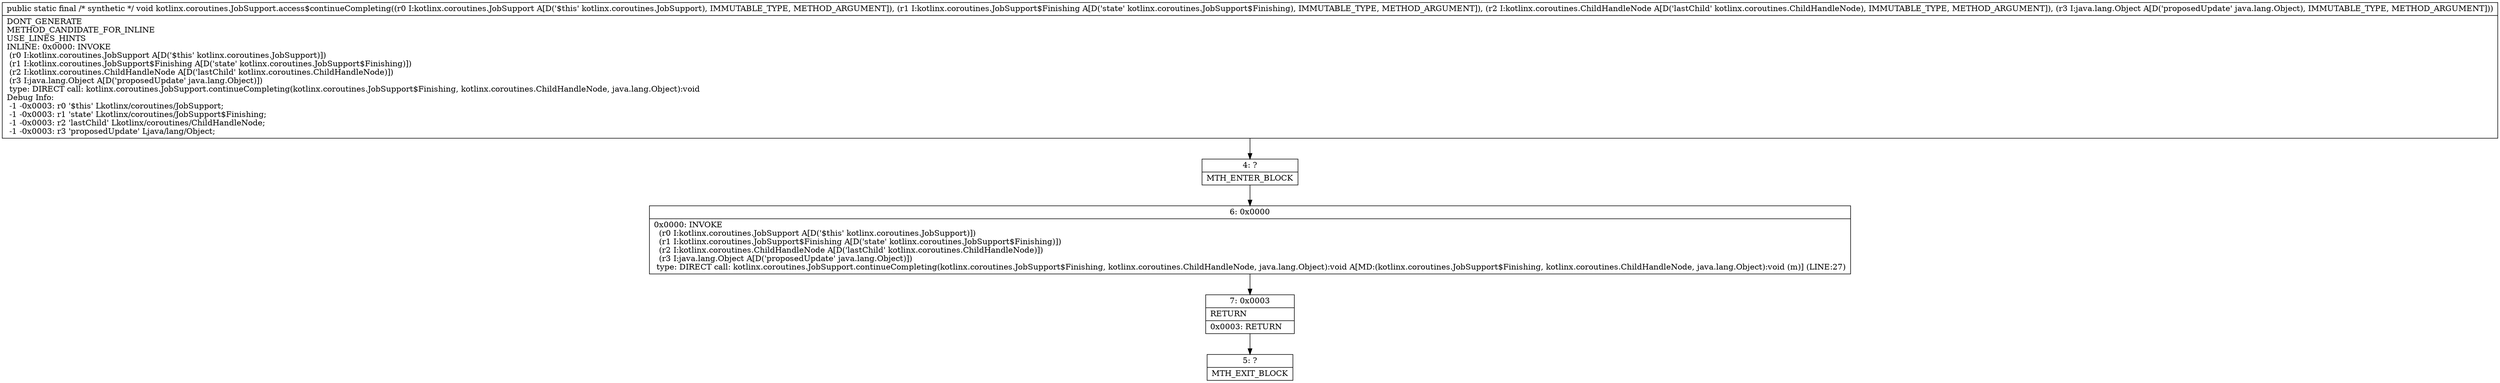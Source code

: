 digraph "CFG forkotlinx.coroutines.JobSupport.access$continueCompleting(Lkotlinx\/coroutines\/JobSupport;Lkotlinx\/coroutines\/JobSupport$Finishing;Lkotlinx\/coroutines\/ChildHandleNode;Ljava\/lang\/Object;)V" {
Node_4 [shape=record,label="{4\:\ ?|MTH_ENTER_BLOCK\l}"];
Node_6 [shape=record,label="{6\:\ 0x0000|0x0000: INVOKE  \l  (r0 I:kotlinx.coroutines.JobSupport A[D('$this' kotlinx.coroutines.JobSupport)])\l  (r1 I:kotlinx.coroutines.JobSupport$Finishing A[D('state' kotlinx.coroutines.JobSupport$Finishing)])\l  (r2 I:kotlinx.coroutines.ChildHandleNode A[D('lastChild' kotlinx.coroutines.ChildHandleNode)])\l  (r3 I:java.lang.Object A[D('proposedUpdate' java.lang.Object)])\l type: DIRECT call: kotlinx.coroutines.JobSupport.continueCompleting(kotlinx.coroutines.JobSupport$Finishing, kotlinx.coroutines.ChildHandleNode, java.lang.Object):void A[MD:(kotlinx.coroutines.JobSupport$Finishing, kotlinx.coroutines.ChildHandleNode, java.lang.Object):void (m)] (LINE:27)\l}"];
Node_7 [shape=record,label="{7\:\ 0x0003|RETURN\l|0x0003: RETURN   \l}"];
Node_5 [shape=record,label="{5\:\ ?|MTH_EXIT_BLOCK\l}"];
MethodNode[shape=record,label="{public static final \/* synthetic *\/ void kotlinx.coroutines.JobSupport.access$continueCompleting((r0 I:kotlinx.coroutines.JobSupport A[D('$this' kotlinx.coroutines.JobSupport), IMMUTABLE_TYPE, METHOD_ARGUMENT]), (r1 I:kotlinx.coroutines.JobSupport$Finishing A[D('state' kotlinx.coroutines.JobSupport$Finishing), IMMUTABLE_TYPE, METHOD_ARGUMENT]), (r2 I:kotlinx.coroutines.ChildHandleNode A[D('lastChild' kotlinx.coroutines.ChildHandleNode), IMMUTABLE_TYPE, METHOD_ARGUMENT]), (r3 I:java.lang.Object A[D('proposedUpdate' java.lang.Object), IMMUTABLE_TYPE, METHOD_ARGUMENT]))  | DONT_GENERATE\lMETHOD_CANDIDATE_FOR_INLINE\lUSE_LINES_HINTS\lINLINE: 0x0000: INVOKE  \l  (r0 I:kotlinx.coroutines.JobSupport A[D('$this' kotlinx.coroutines.JobSupport)])\l  (r1 I:kotlinx.coroutines.JobSupport$Finishing A[D('state' kotlinx.coroutines.JobSupport$Finishing)])\l  (r2 I:kotlinx.coroutines.ChildHandleNode A[D('lastChild' kotlinx.coroutines.ChildHandleNode)])\l  (r3 I:java.lang.Object A[D('proposedUpdate' java.lang.Object)])\l type: DIRECT call: kotlinx.coroutines.JobSupport.continueCompleting(kotlinx.coroutines.JobSupport$Finishing, kotlinx.coroutines.ChildHandleNode, java.lang.Object):void\lDebug Info:\l  \-1 \-0x0003: r0 '$this' Lkotlinx\/coroutines\/JobSupport;\l  \-1 \-0x0003: r1 'state' Lkotlinx\/coroutines\/JobSupport$Finishing;\l  \-1 \-0x0003: r2 'lastChild' Lkotlinx\/coroutines\/ChildHandleNode;\l  \-1 \-0x0003: r3 'proposedUpdate' Ljava\/lang\/Object;\l}"];
MethodNode -> Node_4;Node_4 -> Node_6;
Node_6 -> Node_7;
Node_7 -> Node_5;
}

